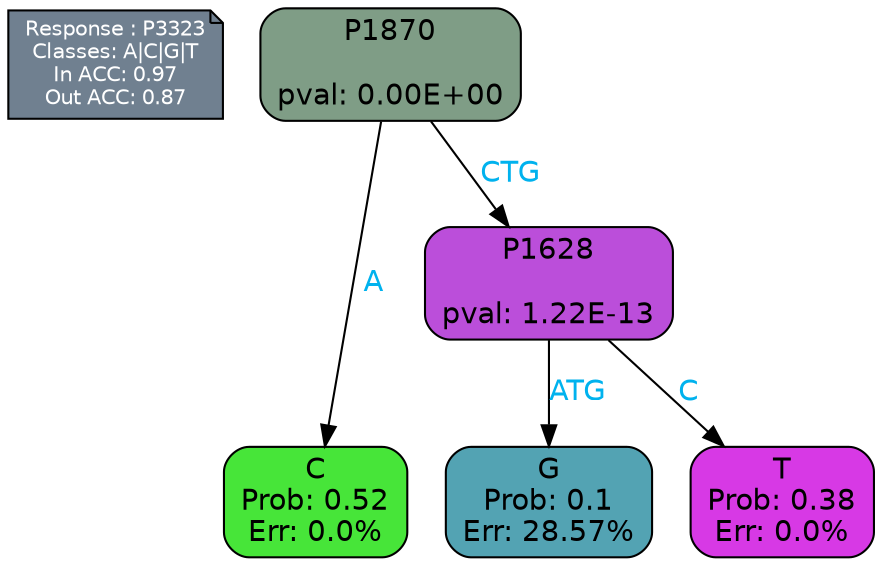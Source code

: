 digraph Tree {
node [shape=box, style="filled, rounded", color="black", fontname=helvetica] ;
graph [ranksep=equally, splines=polylines, bgcolor=transparent, dpi=600] ;
edge [fontname=helvetica] ;
LEGEND [label="Response : P3323
Classes: A|C|G|T
In ACC: 0.97
Out ACC: 0.87
",shape=note,align=left,style=filled,fillcolor="slategray",fontcolor="white",fontsize=10];1 [label="P1870

pval: 0.00E+00", fillcolor="#7f9d86"] ;
2 [label="C
Prob: 0.52
Err: 0.0%", fillcolor="#47e539"] ;
3 [label="P1628

pval: 1.22E-13", fillcolor="#bb4eda"] ;
4 [label="G
Prob: 0.1
Err: 28.57%", fillcolor="#53a3b3"] ;
5 [label="T
Prob: 0.38
Err: 0.0%", fillcolor="#d739e5"] ;
1 -> 2 [label="A",fontcolor=deepskyblue2] ;
1 -> 3 [label="CTG",fontcolor=deepskyblue2] ;
3 -> 4 [label="ATG",fontcolor=deepskyblue2] ;
3 -> 5 [label="C",fontcolor=deepskyblue2] ;
{rank = same; 2;4;5;}{rank = same; LEGEND;1;}}
